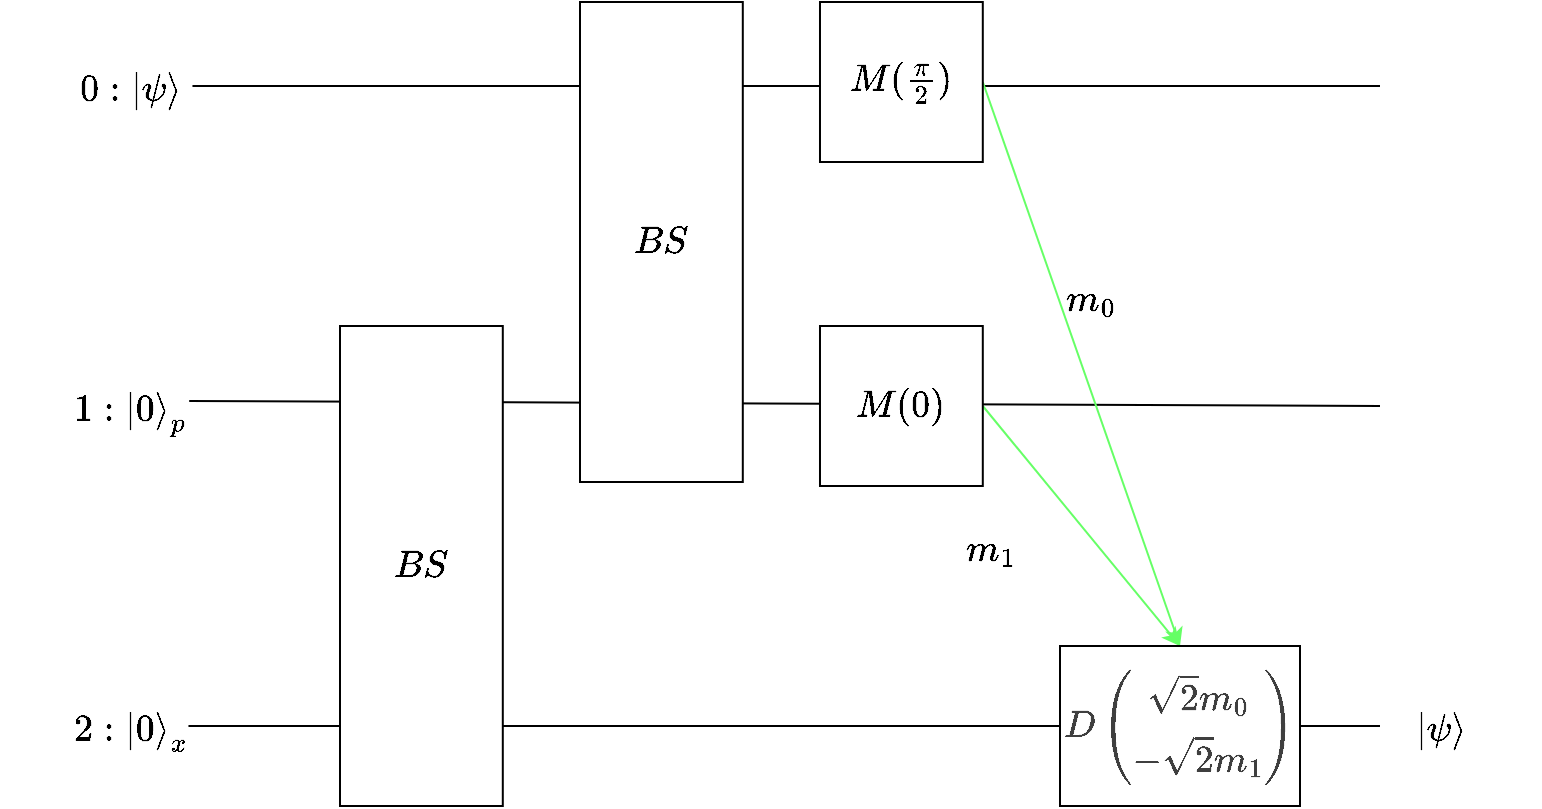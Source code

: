 <mxfile>
    <diagram id="iYqHfR39sjbZLMEoolMR" name="Page-1">
        <mxGraphModel dx="874" dy="1187" grid="1" gridSize="10" guides="1" tooltips="1" connect="1" arrows="1" fold="1" page="1" pageScale="1" pageWidth="850" pageHeight="1100" background="#ffffff" math="1" shadow="0">
            <root>
                <mxCell id="0"/>
                <mxCell id="1" parent="0"/>
                <mxCell id="8" value="&lt;font style=&quot;font-size: 16px;&quot;&gt;\(1: \ket{0}_{p}\)&lt;/font&gt;" style="text;html=1;align=center;verticalAlign=top;resizable=0;points=[];autosize=1;strokeColor=none;fillColor=none;" parent="1" vertex="1">
                    <mxGeometry x="10" y="477" width="130" height="30" as="geometry"/>
                </mxCell>
                <mxCell id="11" value="" style="endArrow=none;html=1;" parent="1" edge="1">
                    <mxGeometry width="50" height="50" relative="1" as="geometry">
                        <mxPoint x="104.598" y="489.5" as="sourcePoint"/>
                        <mxPoint x="700" y="492" as="targetPoint"/>
                    </mxGeometry>
                </mxCell>
                <mxCell id="26" value="&lt;font style=&quot;font-size: 16px;&quot;&gt;\(0: \ket{\psi}\)&lt;/font&gt;" style="text;html=1;align=center;verticalAlign=top;resizable=0;points=[];autosize=1;strokeColor=none;fillColor=none;" parent="1" vertex="1">
                    <mxGeometry x="15" y="317" width="120" height="30" as="geometry"/>
                </mxCell>
                <mxCell id="27" value="" style="endArrow=none;html=1;" parent="1" edge="1">
                    <mxGeometry width="50" height="50" relative="1" as="geometry">
                        <mxPoint x="106.228" y="332" as="sourcePoint"/>
                        <mxPoint x="700" y="332" as="targetPoint"/>
                    </mxGeometry>
                </mxCell>
                <mxCell id="53" style="edgeStyle=none;html=1;exitX=0.5;exitY=0;exitDx=0;exitDy=0;entryX=0;entryY=0.5;entryDx=0;entryDy=0;strokeColor=#66FF66;" edge="1" parent="1" source="33" target="51">
                    <mxGeometry relative="1" as="geometry"/>
                </mxCell>
                <mxCell id="33" value="&lt;font style=&quot;font-size: 16px;&quot;&gt;\(M(0)\)&lt;/font&gt;" style="whiteSpace=wrap;html=1;direction=south;" parent="1" vertex="1">
                    <mxGeometry x="420.0" y="452" width="81.404" height="80" as="geometry"/>
                </mxCell>
                <mxCell id="43" value="" style="endArrow=none;html=1;" edge="1" parent="1">
                    <mxGeometry width="50" height="50" relative="1" as="geometry">
                        <mxPoint x="104.228" y="652" as="sourcePoint"/>
                        <mxPoint x="700" y="652" as="targetPoint"/>
                    </mxGeometry>
                </mxCell>
                <mxCell id="44" value="&lt;font style=&quot;font-size: 16px;&quot;&gt;\(2: \ket{0}_{x}\)&lt;/font&gt;" style="text;html=1;align=center;verticalAlign=top;resizable=0;points=[];autosize=1;strokeColor=none;fillColor=none;" vertex="1" parent="1">
                    <mxGeometry x="10" y="637" width="130" height="30" as="geometry"/>
                </mxCell>
                <mxCell id="46" value="&lt;font style=&quot;font-size: 16px;&quot;&gt;\(BS\)&lt;/font&gt;" style="whiteSpace=wrap;html=1;direction=south;" vertex="1" parent="1">
                    <mxGeometry x="300" y="290" width="81.4" height="240" as="geometry"/>
                </mxCell>
                <mxCell id="52" style="edgeStyle=none;html=1;exitX=0.5;exitY=0;exitDx=0;exitDy=0;entryX=0;entryY=0.5;entryDx=0;entryDy=0;fillColor=#FF9E4A;strokeColor=#66FF66;" edge="1" parent="1" source="50" target="51">
                    <mxGeometry relative="1" as="geometry"/>
                </mxCell>
                <mxCell id="50" value="&lt;font style=&quot;font-size: 16px;&quot;&gt;\(M(\frac{\pi}{2})\)&lt;/font&gt;" style="whiteSpace=wrap;html=1;direction=south;" vertex="1" parent="1">
                    <mxGeometry x="420.0" y="290" width="81.404" height="80" as="geometry"/>
                </mxCell>
                <mxCell id="51" value="&lt;span style=&quot;color: rgb(63, 63, 63); text-align: left;&quot;&gt;&lt;font style=&quot;font-size: 16px;&quot;&gt;\(D\begin{pmatrix}\sqrt{2}m_0 \\ -\sqrt{2}m_{1}\end{pmatrix}\)&lt;/font&gt;&lt;/span&gt;" style="whiteSpace=wrap;html=1;direction=south;" vertex="1" parent="1">
                    <mxGeometry x="540" y="612" width="120" height="80" as="geometry"/>
                </mxCell>
                <mxCell id="2" value="&lt;font style=&quot;font-size: 16px;&quot;&gt;\(BS\)&lt;/font&gt;" style="whiteSpace=wrap;html=1;direction=south;" parent="1" vertex="1">
                    <mxGeometry x="180" y="452" width="81.4" height="240" as="geometry"/>
                </mxCell>
                <mxCell id="54" value="&lt;font style=&quot;font-size: 16px;&quot;&gt;\(m_0\)&lt;/font&gt;" style="text;html=1;align=center;verticalAlign=top;resizable=0;points=[];autosize=1;strokeColor=none;fillColor=none;" vertex="1" parent="1">
                    <mxGeometry x="520" y="422" width="70" height="30" as="geometry"/>
                </mxCell>
                <mxCell id="55" value="&lt;font style=&quot;font-size: 16px;&quot;&gt;\(m_1\)&lt;/font&gt;" style="text;html=1;align=center;verticalAlign=top;resizable=0;points=[];autosize=1;strokeColor=none;fillColor=none;" vertex="1" parent="1">
                    <mxGeometry x="470" y="547" width="70" height="30" as="geometry"/>
                </mxCell>
                <mxCell id="58" value="&lt;font style=&quot;font-size: 16px;&quot;&gt;\(\ket{\psi}\)&lt;/font&gt;" style="text;html=1;align=center;verticalAlign=top;resizable=0;points=[];autosize=1;strokeColor=none;fillColor=none;" vertex="1" parent="1">
                    <mxGeometry x="680" y="637" width="100" height="30" as="geometry"/>
                </mxCell>
            </root>
        </mxGraphModel>
    </diagram>
</mxfile>
